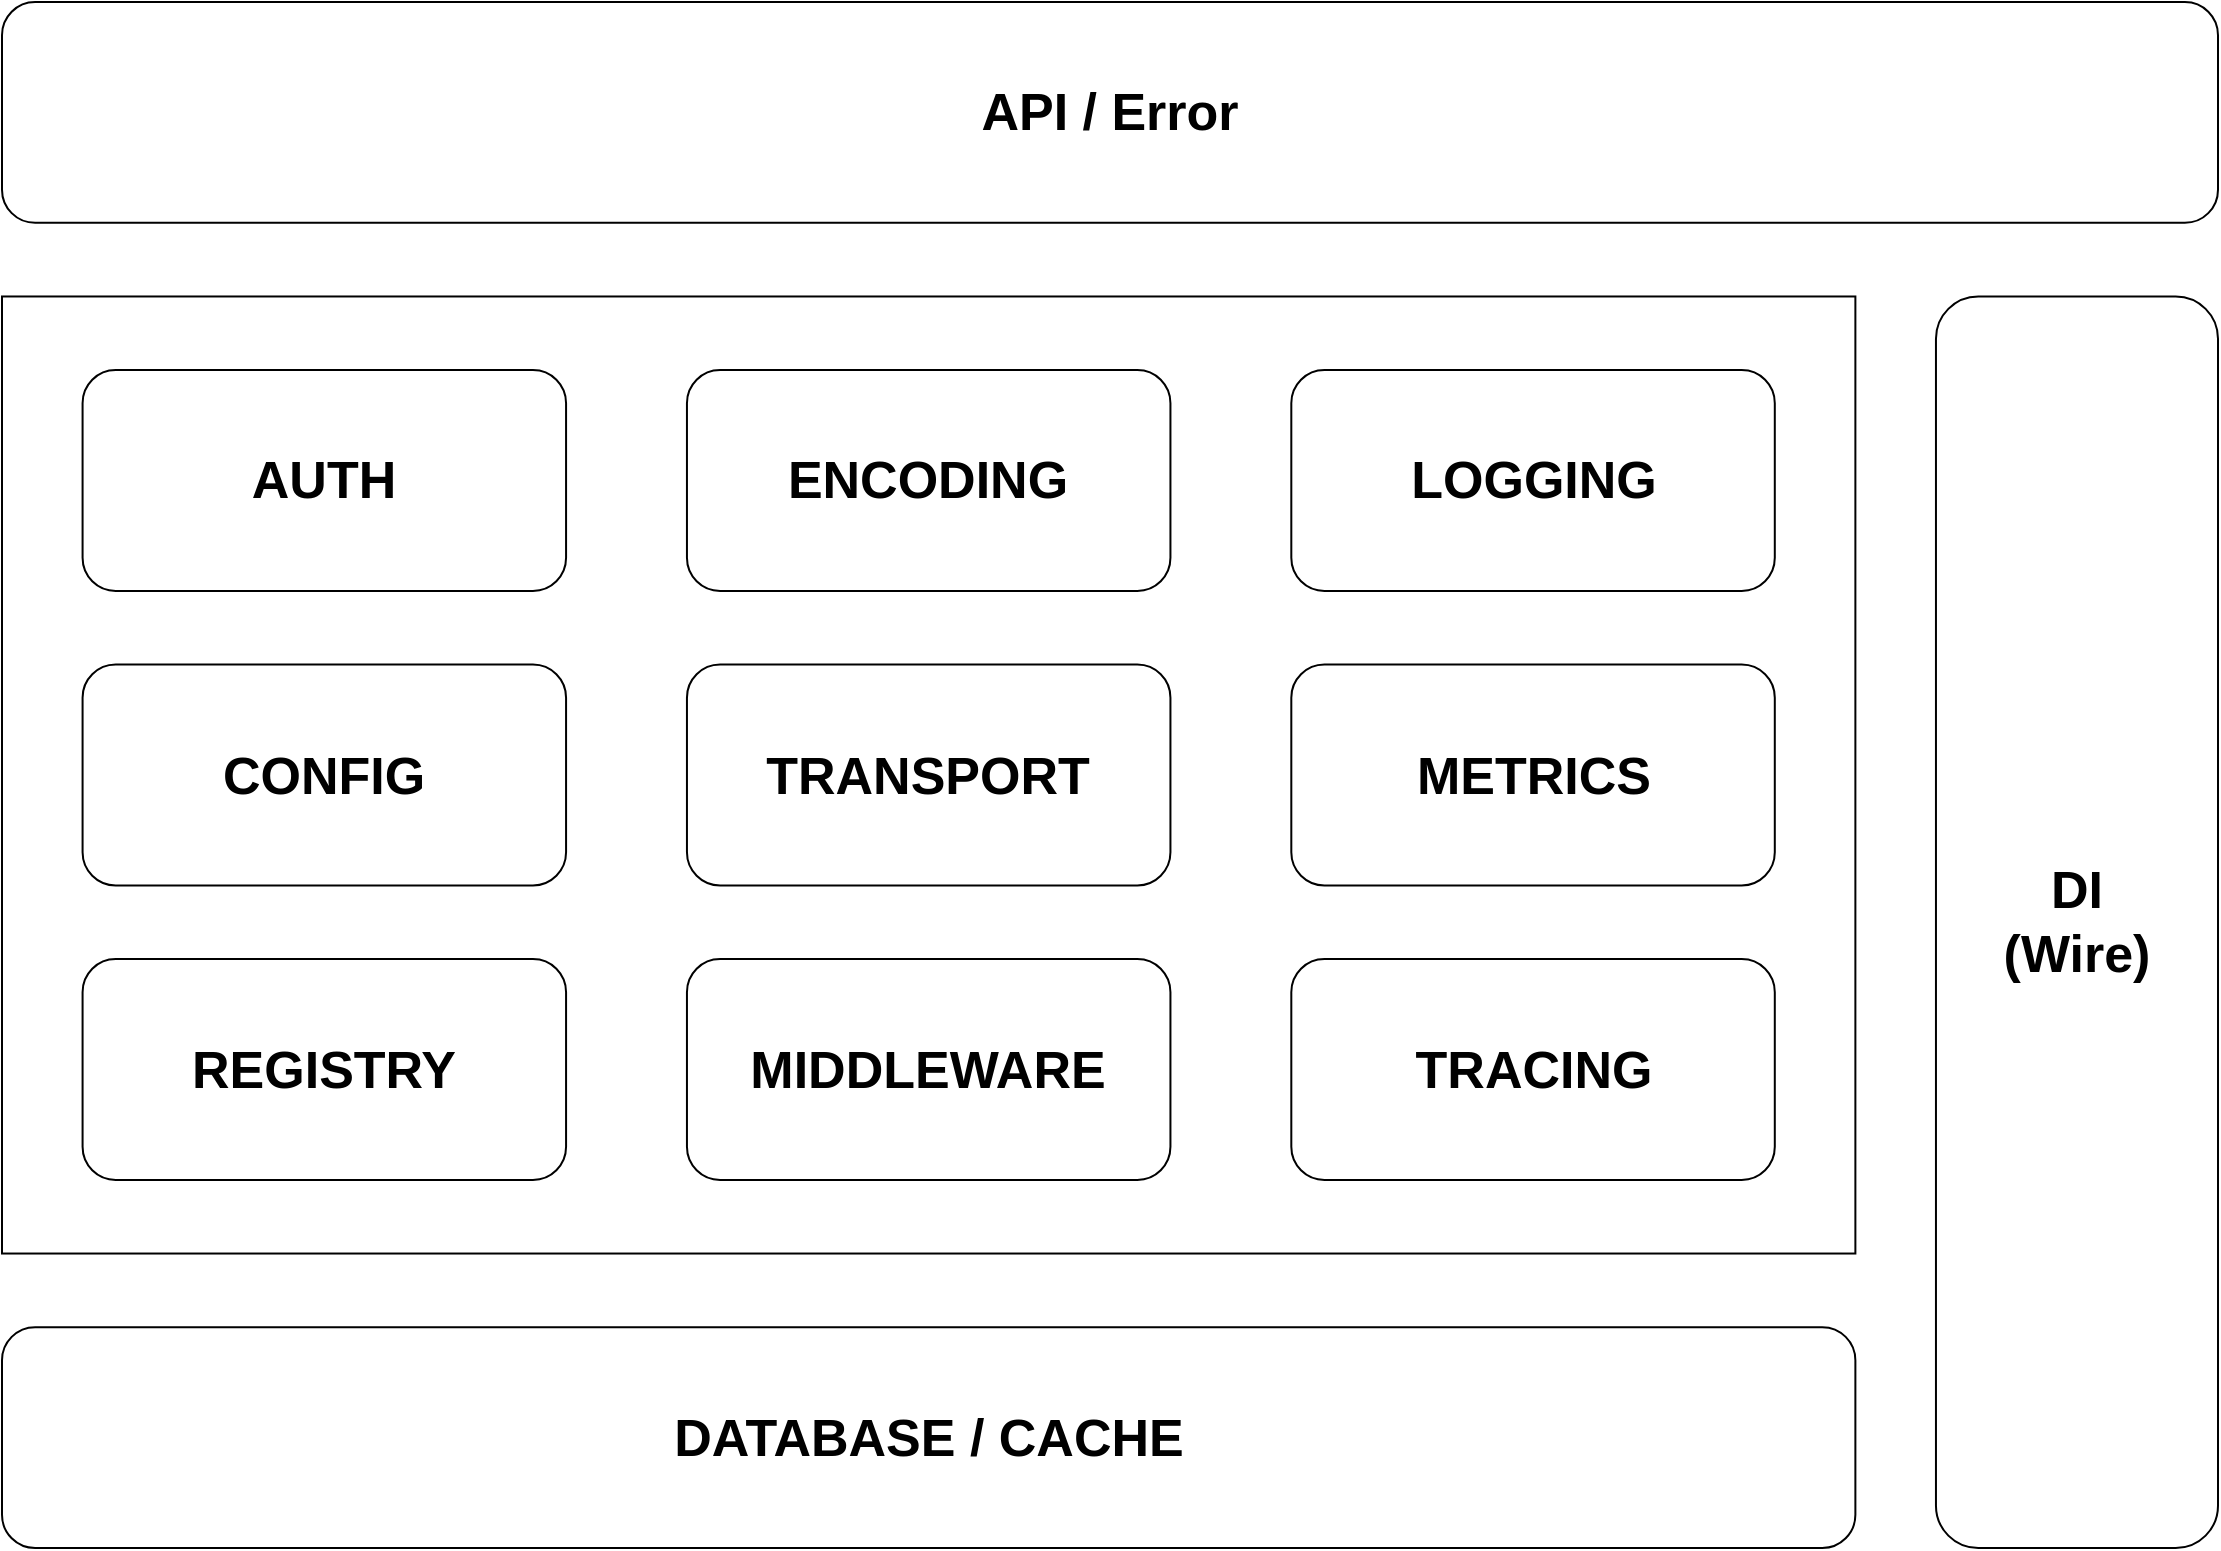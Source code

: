 <mxfile version="21.3.7" type="device">
  <diagram name="Page-1" id="rh09hm5AA7O5QmWZ7ymE">
    <mxGraphModel dx="1257" dy="809" grid="0" gridSize="10" guides="1" tooltips="1" connect="1" arrows="1" fold="1" page="1" pageScale="1" pageWidth="1169" pageHeight="827" math="0" shadow="0">
      <root>
        <mxCell id="0" />
        <mxCell id="1" parent="0" />
        <mxCell id="wDMRUm3NjUzfpQBHrUz4-13" value="" style="rounded=0;whiteSpace=wrap;html=1;glass=0;shadow=0;fontSize=26;" vertex="1" parent="1">
          <mxGeometry x="25" y="170.238" width="926.691" height="478.524" as="geometry" />
        </mxCell>
        <mxCell id="wDMRUm3NjUzfpQBHrUz4-1" value="API / Error" style="rounded=1;whiteSpace=wrap;html=1;fontStyle=1;fontSize=26;" vertex="1" parent="1">
          <mxGeometry x="25" y="23" width="1108" height="110.429" as="geometry" />
        </mxCell>
        <mxCell id="wDMRUm3NjUzfpQBHrUz4-2" value="AUTH" style="rounded=1;whiteSpace=wrap;html=1;fontStyle=1;fontSize=26;" vertex="1" parent="1">
          <mxGeometry x="65.291" y="207.048" width="241.745" height="110.429" as="geometry" />
        </mxCell>
        <mxCell id="wDMRUm3NjUzfpQBHrUz4-3" value="CONFIG" style="rounded=1;whiteSpace=wrap;html=1;fontStyle=1;fontSize=26;" vertex="1" parent="1">
          <mxGeometry x="65.291" y="354.286" width="241.745" height="110.429" as="geometry" />
        </mxCell>
        <mxCell id="wDMRUm3NjUzfpQBHrUz4-4" value="REGISTRY" style="rounded=1;whiteSpace=wrap;html=1;fontStyle=1;fontSize=26;" vertex="1" parent="1">
          <mxGeometry x="65.291" y="501.524" width="241.745" height="110.429" as="geometry" />
        </mxCell>
        <mxCell id="wDMRUm3NjUzfpQBHrUz4-5" value="ENCODING" style="rounded=1;whiteSpace=wrap;html=1;fontStyle=1;fontSize=26;" vertex="1" parent="1">
          <mxGeometry x="367.473" y="207.048" width="241.745" height="110.429" as="geometry" />
        </mxCell>
        <mxCell id="wDMRUm3NjUzfpQBHrUz4-6" value="TRANSPORT" style="rounded=1;whiteSpace=wrap;html=1;fontStyle=1;fontSize=26;" vertex="1" parent="1">
          <mxGeometry x="367.473" y="354.286" width="241.745" height="110.429" as="geometry" />
        </mxCell>
        <mxCell id="wDMRUm3NjUzfpQBHrUz4-7" value="MIDDLEWARE" style="rounded=1;whiteSpace=wrap;html=1;fontStyle=1;fontSize=26;" vertex="1" parent="1">
          <mxGeometry x="367.473" y="501.524" width="241.745" height="110.429" as="geometry" />
        </mxCell>
        <mxCell id="wDMRUm3NjUzfpQBHrUz4-8" value="LOGGING" style="rounded=1;whiteSpace=wrap;html=1;fontStyle=1;fontSize=26;" vertex="1" parent="1">
          <mxGeometry x="669.655" y="207.048" width="241.745" height="110.429" as="geometry" />
        </mxCell>
        <mxCell id="wDMRUm3NjUzfpQBHrUz4-9" value="METRICS" style="rounded=1;whiteSpace=wrap;html=1;fontStyle=1;fontSize=26;" vertex="1" parent="1">
          <mxGeometry x="669.655" y="354.286" width="241.745" height="110.429" as="geometry" />
        </mxCell>
        <mxCell id="wDMRUm3NjUzfpQBHrUz4-10" value="TRACING" style="rounded=1;whiteSpace=wrap;html=1;fontStyle=1;fontSize=26;" vertex="1" parent="1">
          <mxGeometry x="669.655" y="501.524" width="241.745" height="110.429" as="geometry" />
        </mxCell>
        <mxCell id="wDMRUm3NjUzfpQBHrUz4-11" value="DI&lt;br style=&quot;font-size: 26px;&quot;&gt;(Wire)" style="rounded=1;whiteSpace=wrap;html=1;fontStyle=1;fontSize=26;" vertex="1" parent="1">
          <mxGeometry x="991.982" y="170.238" width="141.018" height="625.762" as="geometry" />
        </mxCell>
        <mxCell id="wDMRUm3NjUzfpQBHrUz4-12" value="DATABASE / CACHE" style="rounded=1;whiteSpace=wrap;html=1;fontStyle=1;fontSize=26;" vertex="1" parent="1">
          <mxGeometry x="25" y="685.571" width="926.691" height="110.429" as="geometry" />
        </mxCell>
      </root>
    </mxGraphModel>
  </diagram>
</mxfile>

